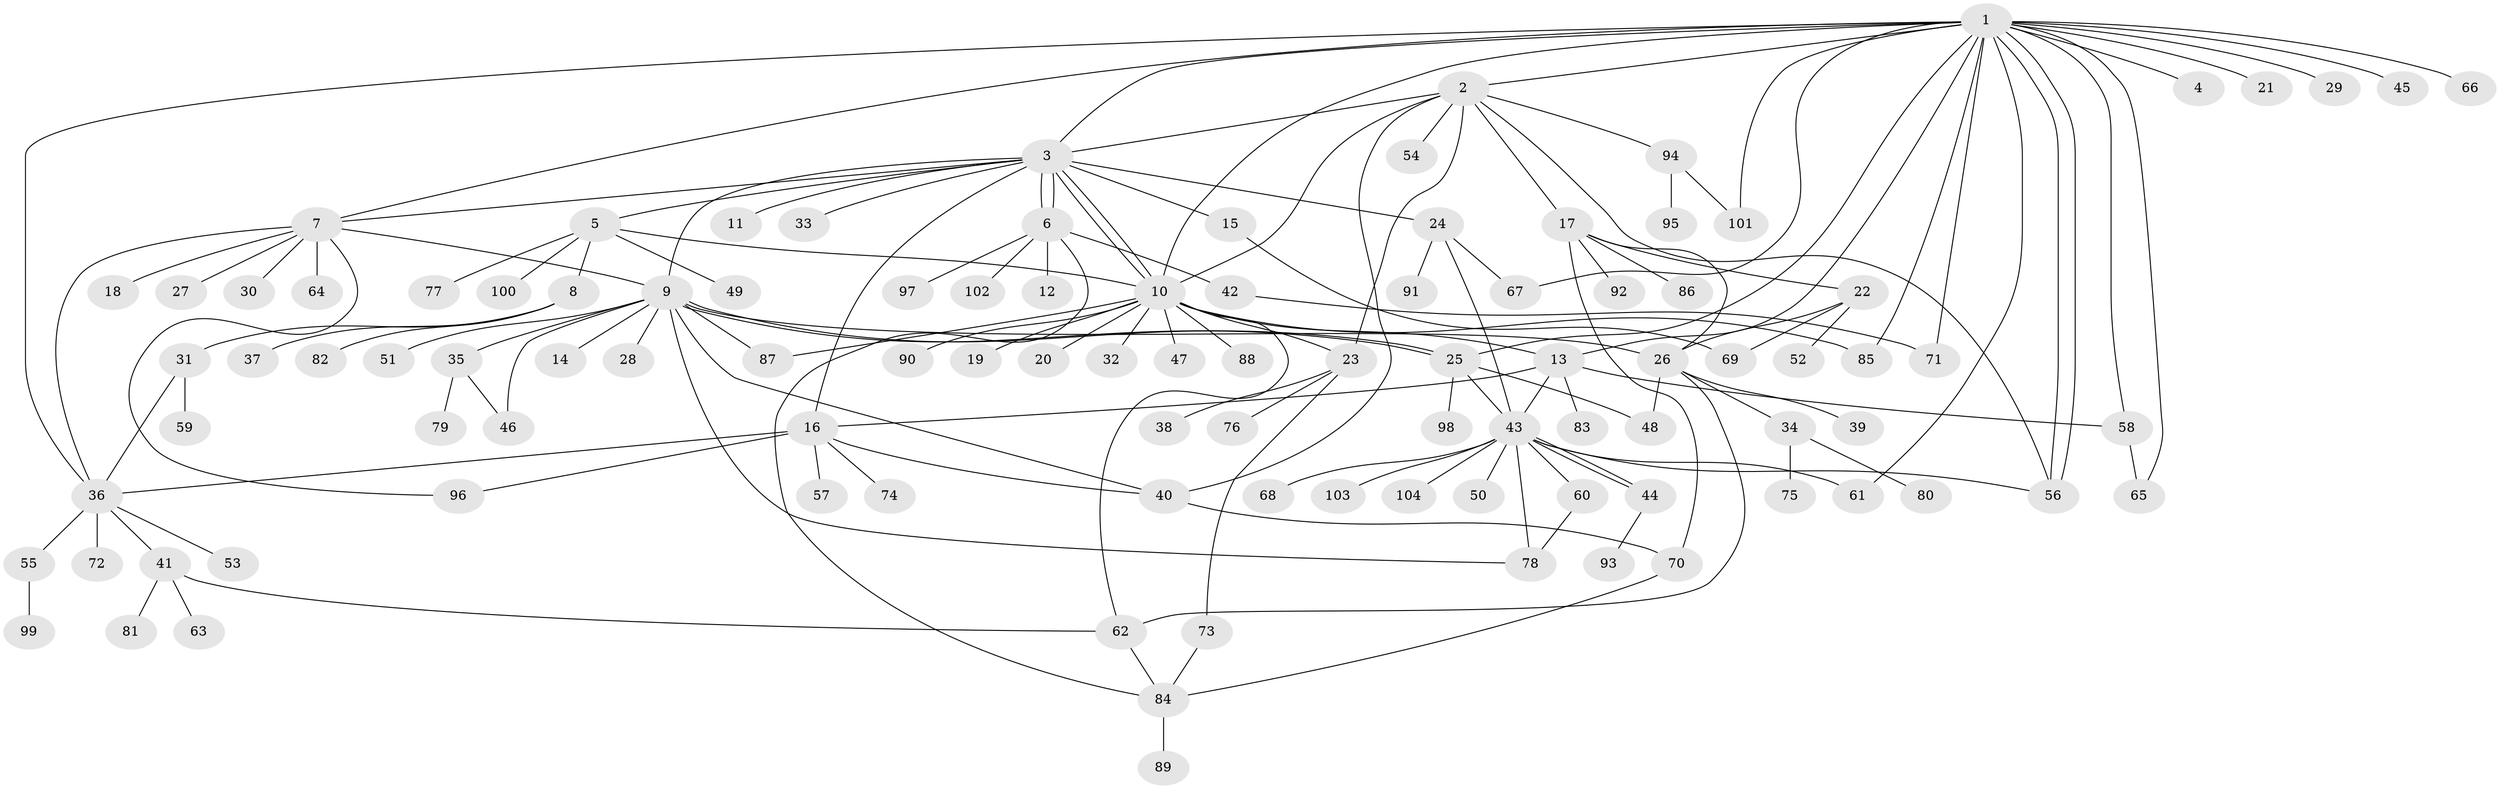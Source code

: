 // Generated by graph-tools (version 1.1) at 2025/14/03/09/25 04:14:42]
// undirected, 104 vertices, 149 edges
graph export_dot {
graph [start="1"]
  node [color=gray90,style=filled];
  1;
  2;
  3;
  4;
  5;
  6;
  7;
  8;
  9;
  10;
  11;
  12;
  13;
  14;
  15;
  16;
  17;
  18;
  19;
  20;
  21;
  22;
  23;
  24;
  25;
  26;
  27;
  28;
  29;
  30;
  31;
  32;
  33;
  34;
  35;
  36;
  37;
  38;
  39;
  40;
  41;
  42;
  43;
  44;
  45;
  46;
  47;
  48;
  49;
  50;
  51;
  52;
  53;
  54;
  55;
  56;
  57;
  58;
  59;
  60;
  61;
  62;
  63;
  64;
  65;
  66;
  67;
  68;
  69;
  70;
  71;
  72;
  73;
  74;
  75;
  76;
  77;
  78;
  79;
  80;
  81;
  82;
  83;
  84;
  85;
  86;
  87;
  88;
  89;
  90;
  91;
  92;
  93;
  94;
  95;
  96;
  97;
  98;
  99;
  100;
  101;
  102;
  103;
  104;
  1 -- 2;
  1 -- 3;
  1 -- 4;
  1 -- 7;
  1 -- 10;
  1 -- 13;
  1 -- 21;
  1 -- 25;
  1 -- 29;
  1 -- 36;
  1 -- 45;
  1 -- 56;
  1 -- 56;
  1 -- 58;
  1 -- 61;
  1 -- 65;
  1 -- 66;
  1 -- 67;
  1 -- 71;
  1 -- 85;
  1 -- 101;
  2 -- 3;
  2 -- 10;
  2 -- 17;
  2 -- 23;
  2 -- 40;
  2 -- 54;
  2 -- 56;
  2 -- 94;
  3 -- 5;
  3 -- 6;
  3 -- 6;
  3 -- 7;
  3 -- 9;
  3 -- 10;
  3 -- 10;
  3 -- 11;
  3 -- 15;
  3 -- 16;
  3 -- 24;
  3 -- 33;
  5 -- 8;
  5 -- 10;
  5 -- 49;
  5 -- 77;
  5 -- 100;
  6 -- 12;
  6 -- 42;
  6 -- 84;
  6 -- 97;
  6 -- 102;
  7 -- 9;
  7 -- 18;
  7 -- 27;
  7 -- 30;
  7 -- 36;
  7 -- 64;
  7 -- 96;
  8 -- 31;
  8 -- 37;
  8 -- 82;
  9 -- 14;
  9 -- 25;
  9 -- 25;
  9 -- 26;
  9 -- 28;
  9 -- 35;
  9 -- 40;
  9 -- 46;
  9 -- 51;
  9 -- 78;
  9 -- 87;
  10 -- 13;
  10 -- 19;
  10 -- 20;
  10 -- 23;
  10 -- 32;
  10 -- 47;
  10 -- 62;
  10 -- 85;
  10 -- 87;
  10 -- 88;
  10 -- 90;
  13 -- 16;
  13 -- 43;
  13 -- 58;
  13 -- 83;
  15 -- 69;
  16 -- 36;
  16 -- 40;
  16 -- 57;
  16 -- 74;
  16 -- 96;
  17 -- 22;
  17 -- 26;
  17 -- 70;
  17 -- 86;
  17 -- 92;
  22 -- 26;
  22 -- 52;
  22 -- 69;
  23 -- 38;
  23 -- 73;
  23 -- 76;
  24 -- 43;
  24 -- 67;
  24 -- 91;
  25 -- 43;
  25 -- 48;
  25 -- 98;
  26 -- 34;
  26 -- 39;
  26 -- 48;
  26 -- 62;
  31 -- 36;
  31 -- 59;
  34 -- 75;
  34 -- 80;
  35 -- 46;
  35 -- 79;
  36 -- 41;
  36 -- 53;
  36 -- 55;
  36 -- 72;
  40 -- 70;
  41 -- 62;
  41 -- 63;
  41 -- 81;
  42 -- 71;
  43 -- 44;
  43 -- 44;
  43 -- 50;
  43 -- 56;
  43 -- 60;
  43 -- 61;
  43 -- 68;
  43 -- 78;
  43 -- 103;
  43 -- 104;
  44 -- 93;
  55 -- 99;
  58 -- 65;
  60 -- 78;
  62 -- 84;
  70 -- 84;
  73 -- 84;
  84 -- 89;
  94 -- 95;
  94 -- 101;
}
